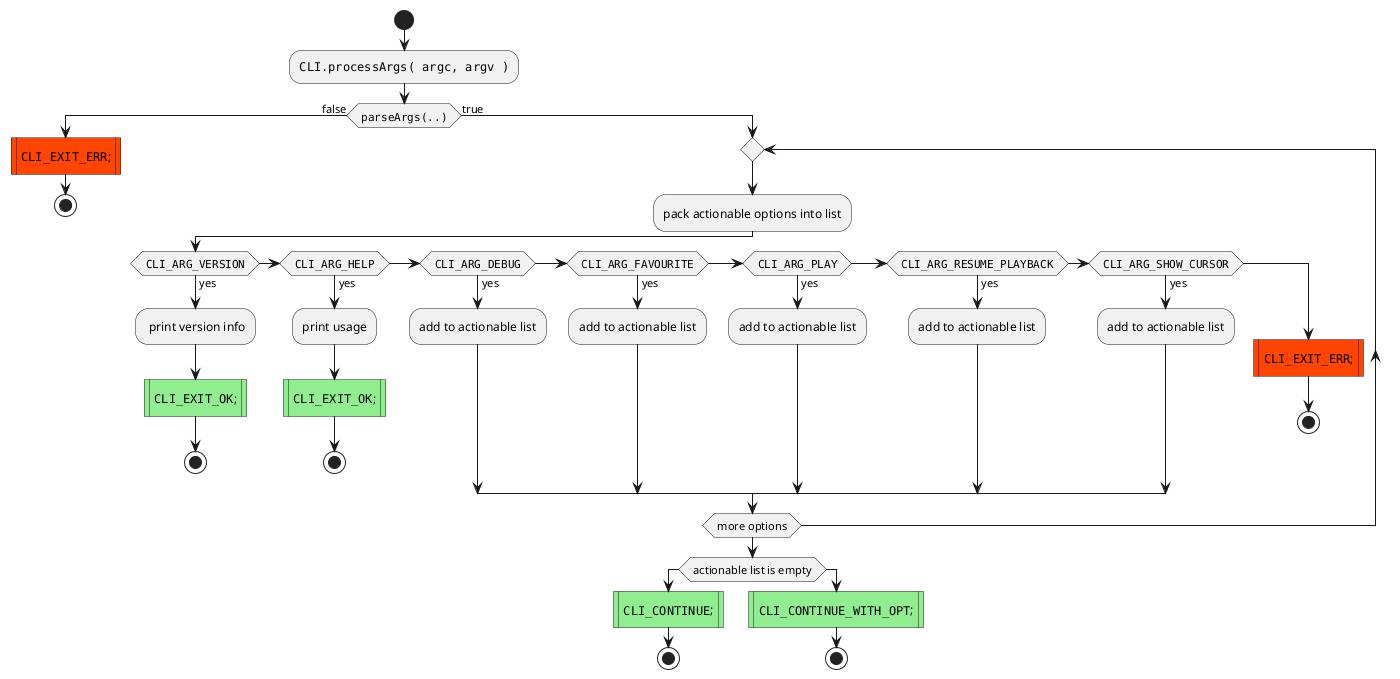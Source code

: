 @startuml
'https://plantuml.com/activity-diagram-beta
'!pragma useVerticalIf on
!pragma useVerticalSwitch on
'skinparam ConditionEndStyle hline

start
:""CLI.processArgs( argc, argv )"";
if( ""parseArgs(..)"" ) then (false)
    #orangered:""CLI_EXIT_ERR"";|
    stop
else (true)
    repeat
        :pack actionable options into list;
        if( ""CLI_ARG_VERSION"" ) then (yes)
            : print version info;
            #lightgreen:""CLI_EXIT_OK"";|
            stop
        elseif( ""CLI_ARG_HELP"" ) then (yes)
            :print usage;
            #lightgreen:""CLI_EXIT_OK"";|
            stop
        elseif( ""CLI_ARG_DEBUG"" ) then (yes)
            :add to actionable list;
        elseif( ""CLI_ARG_FAVOURITE"" ) then (yes)
            :add to actionable list;
        elseif( ""CLI_ARG_PLAY"" ) then (yes)
            :add to actionable list;
        elseif( ""CLI_ARG_RESUME_PLAYBACK"" ) then (yes)
            :add to actionable list;
        elseif( ""CLI_ARG_SHOW_CURSOR"" ) then (yes)
            :add to actionable list;
        else
            #orangered:""CLI_EXIT_ERR"";|
            stop
        endif
    repeat while( more options )
    if( actionable list is empty )
        #lightgreen:""CLI_CONTINUE"";|
        stop
    else
        #lightgreen:""CLI_CONTINUE_WITH_OPT"";|
        stop
    endif
@enduml
